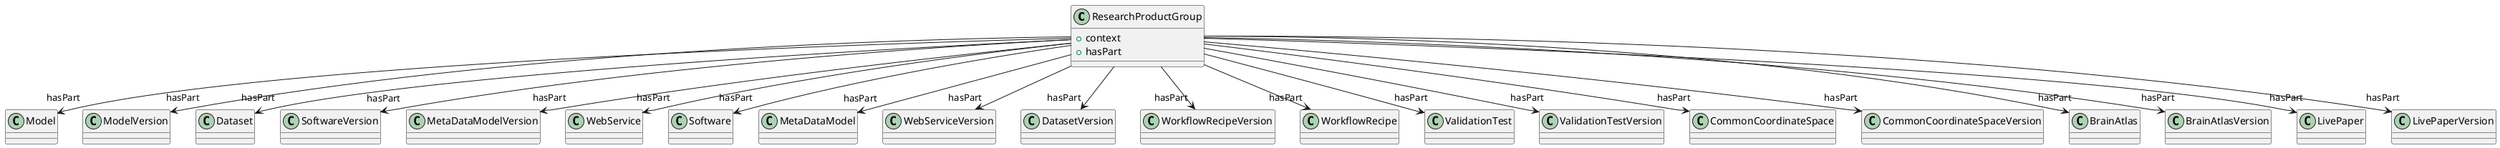 @startuml
class ResearchProductGroup {
+context
+hasPart

}
ResearchProductGroup -d-> "hasPart" Model
ResearchProductGroup -d-> "hasPart" ModelVersion
ResearchProductGroup -d-> "hasPart" Dataset
ResearchProductGroup -d-> "hasPart" SoftwareVersion
ResearchProductGroup -d-> "hasPart" MetaDataModelVersion
ResearchProductGroup -d-> "hasPart" WebService
ResearchProductGroup -d-> "hasPart" Software
ResearchProductGroup -d-> "hasPart" MetaDataModel
ResearchProductGroup -d-> "hasPart" WebServiceVersion
ResearchProductGroup -d-> "hasPart" DatasetVersion
ResearchProductGroup -d-> "hasPart" WorkflowRecipeVersion
ResearchProductGroup -d-> "hasPart" WorkflowRecipe
ResearchProductGroup -d-> "hasPart" ValidationTest
ResearchProductGroup -d-> "hasPart" ValidationTestVersion
ResearchProductGroup -d-> "hasPart" CommonCoordinateSpace
ResearchProductGroup -d-> "hasPart" CommonCoordinateSpaceVersion
ResearchProductGroup -d-> "hasPart" BrainAtlas
ResearchProductGroup -d-> "hasPart" BrainAtlasVersion
ResearchProductGroup -d-> "hasPart" LivePaper
ResearchProductGroup -d-> "hasPart" LivePaperVersion

@enduml